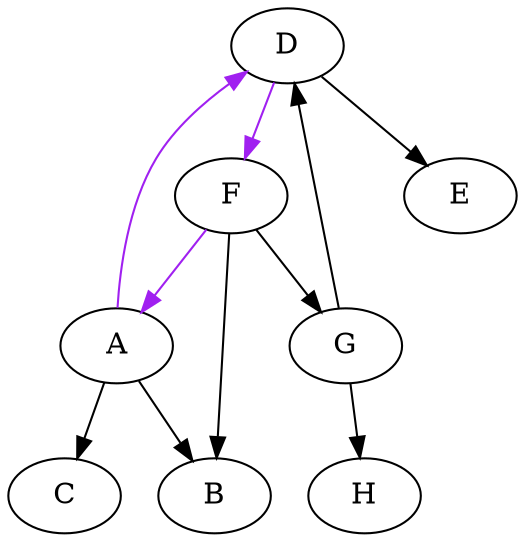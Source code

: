 digraph {
	D [label="D"];
	F [label="F"];
	H [label="H"];
	A [label="A"];
	E [label="E"];
	G [label="G"];
	C [label="C"];
	B [label="B"];

	A -> C;
	A -> B;
	D -> E;
	D -> F [color="purple"];
	F -> A [color="purple"];
	F -> G;
	F -> B;
	A -> D [color="purple"];
	G -> H;
	G -> D;
}